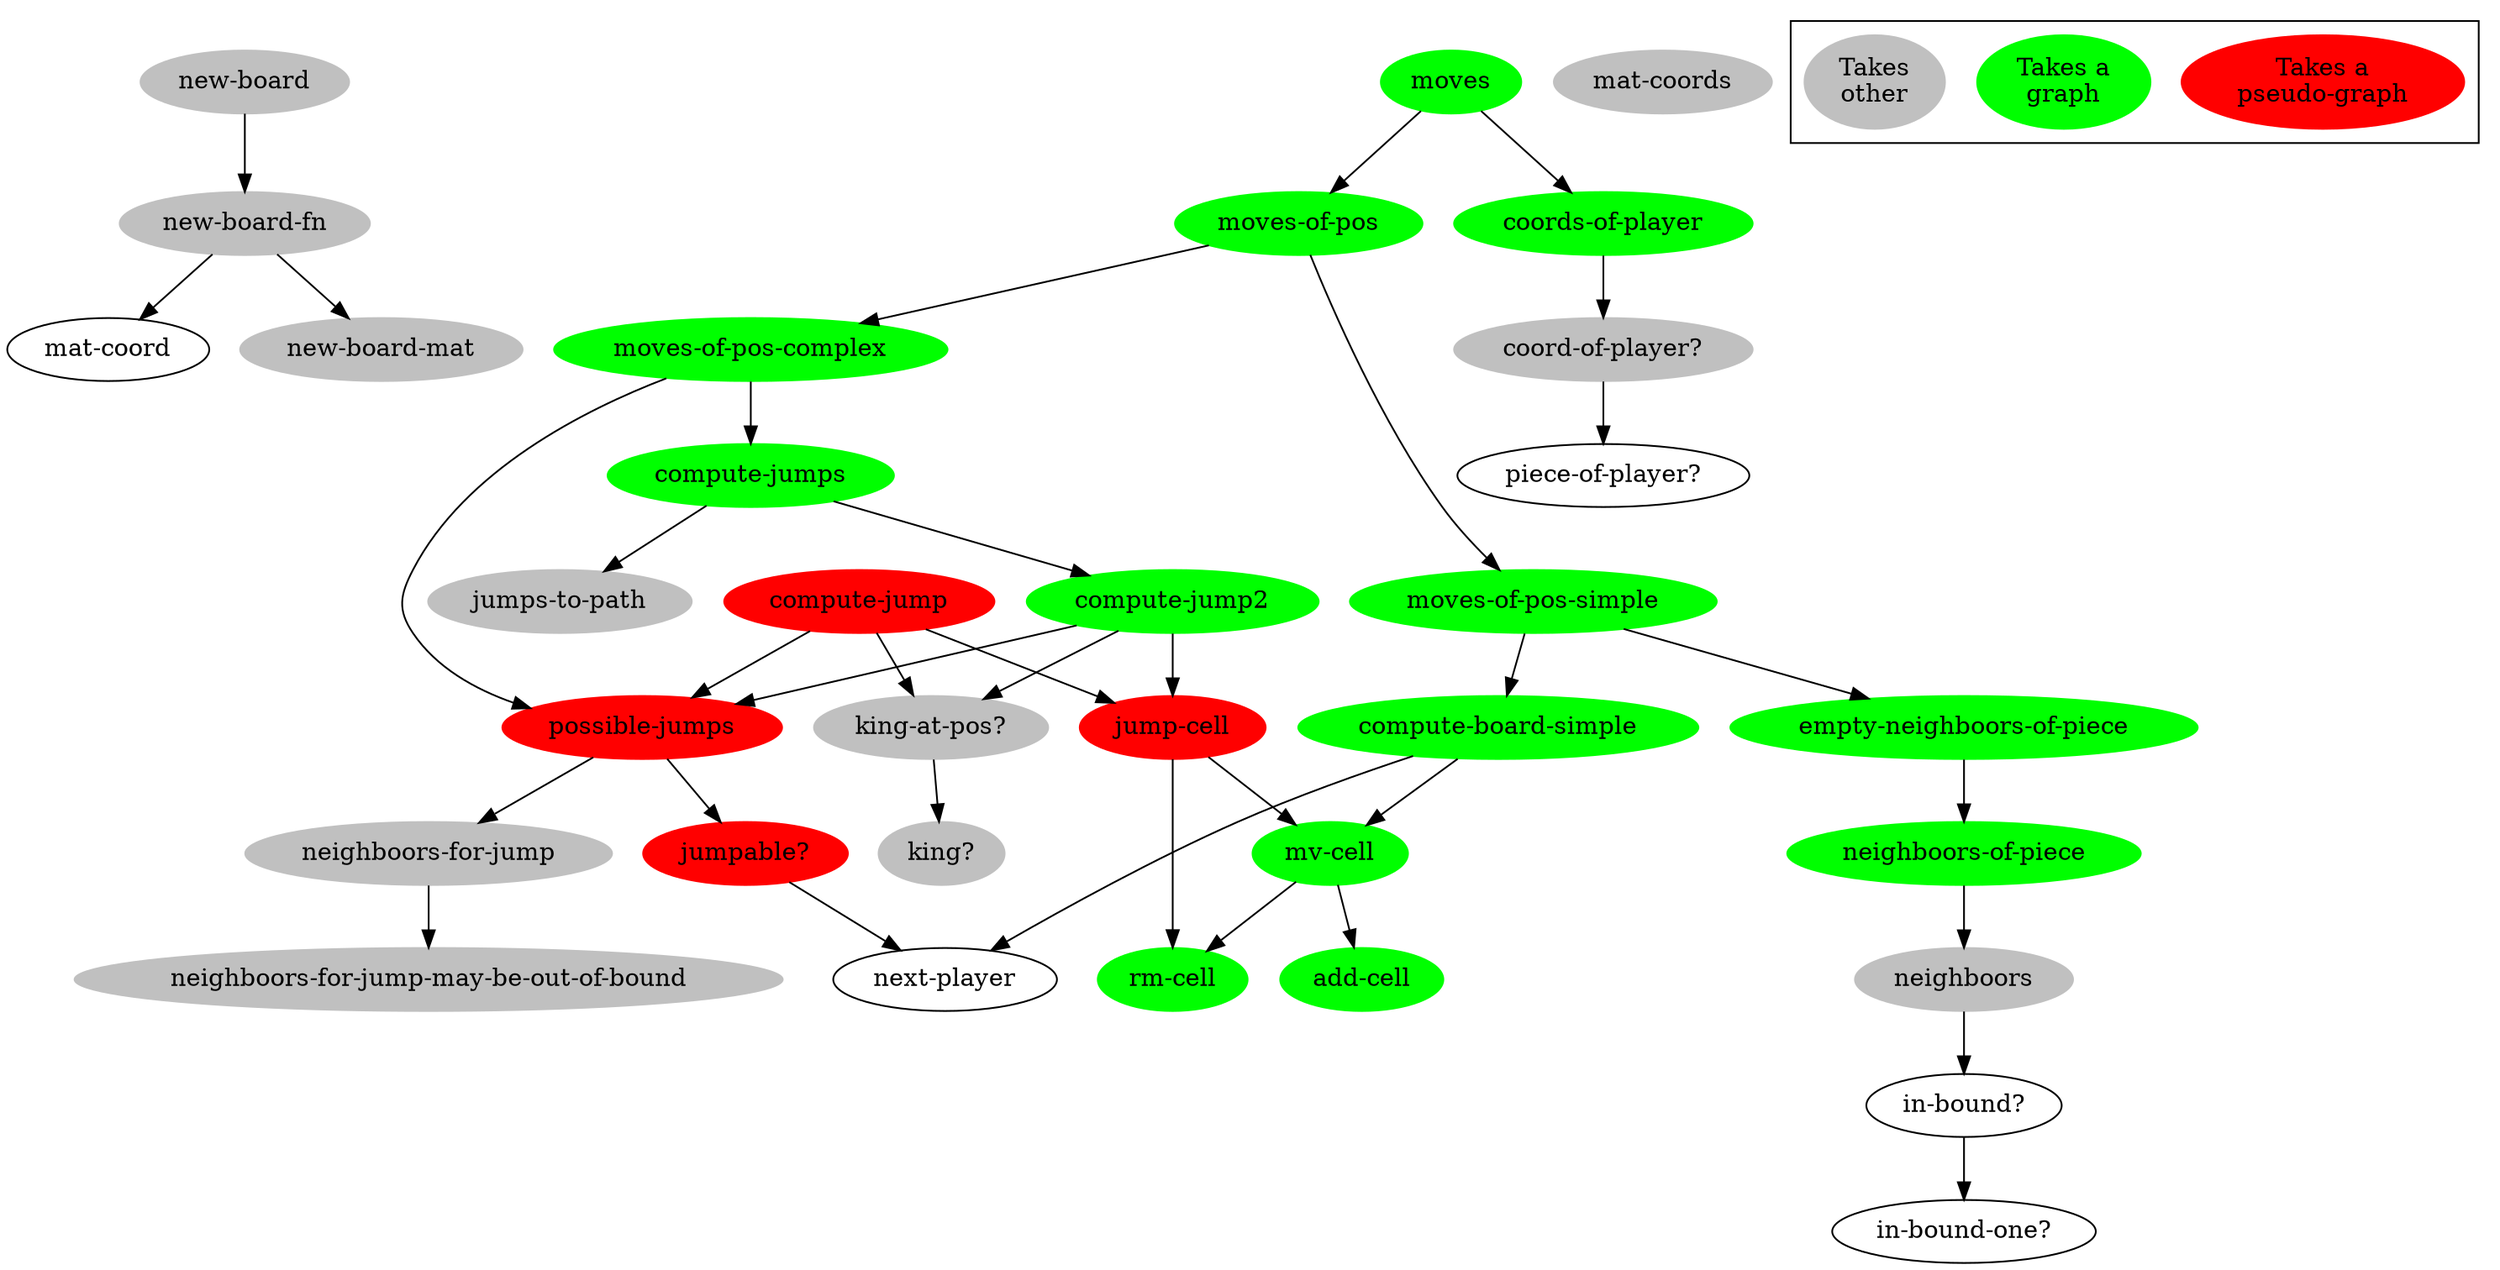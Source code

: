 digraph funtions {

/******************************************************************************
 *                         edges                                              *         
 ******************************************************************************/

        "new-board-fn" -> "mat-coord";
        "new-board-fn" -> "new-board-mat";
        
        "new-board" -> "new-board-fn";

        "in-bound?" -> "in-bound-one?";

        "neighboors" -> "in-bound?";

        "neighboors-of-piece" -> "neighboors";

        "empty-neighboors-of-piece" -> "neighboors-of-piece";

        "mv-cell" -> "rm-cell";
        "mv-cell" -> "add-cell";

        "compute-board-simple" -> "mv-cell";
        "compute-board-simple" -> "next-player";

        "moves-of-pos-simple" -> "compute-board-simple";
        "moves-of-pos-simple" ->  "empty-neighboors-of-piece";
        
        "neighboors-for-jump" -> "neighboors-for-jump-may-be-out-of-bound";

        "jumpable?" -> "next-player";

        "possible-jumps" -> "jumpable?";
        "possible-jumps" -> "neighboors-for-jump";

        "jump-cell" -> "rm-cell";
        "jump-cell" -> "mv-cell";

        "king-at-pos?" -> "king?";

        "compute-jump" -> "jump-cell";
        "compute-jump" -> "possible-jumps";
        "compute-jump" -> "king-at-pos?";

        "compute-jump2" -> "jump-cell";
        "compute-jump2" -> "possible-jumps";
        "compute-jump2" -> "king-at-pos?";

        "compute-jumps" -> "compute-jump2";
        "compute-jumps" -> "jumps-to-path";

        "moves-of-pos-complex" -> "compute-jumps";
        "moves-of-pos-complex" -> "possible-jumps";

        "moves-of-pos" -> "moves-of-pos-simple";
        "moves-of-pos" -> "moves-of-pos-complex";

        "coord-of-player?" -> "piece-of-player?";

        "coords-of-player" -> "coord-of-player?";

        "moves" -> "moves-of-pos";
        "moves" -> "coords-of-player";

/******************************************************************************
 *                         nodes                                              *         
 ******************************************************************************/

        "moves"[bgcolor=green color=green style=filled];
        "coords-of-player"[bgcolor=green color=green style=filled];
        "moves-of-pos"[bgcolor=green color=green style=filled];
        "moves-of-pos-complex"[bgcolor=green color=green style=filled];
        "moves-of-pos-simple"[bgcolor=green color=green style=filled];
        "compute-board-simple"[bgcolor=green color=green style=filled];
        "mv-cell"[bgcolor=green color=green style=filled];
        "add-cell"[bgcolor=green color=green style=filled];
        "rm-cell"[bgcolor=green color=green style=filled];
        "empty-neighboors-of-piece"[bgcolor=green color=green style=filled];
        "neighboors-of-piece"[bgcolor=green color=green style=filled];

        "compute-jump"[bgcolor=red color=red style=filled];

        "compute-jump2"[bgcolor=green color=green style=filled];

        "jump-cell"[bgcolor=red color=red style=filled];
        "possible-jumps"[bgcolor=red color=red style=filled];
        "jumpable?"[bgcolor=red color=red style=filled];

        "coord-of-player?"[bgcolor=grey color=grey style=filled];
        "jumps-to-path"[bgcolor=grey color=grey style=filled];
        "king-at-pos?"[bgcolor=grey color=grey style=filled];
        "king?"[bgcolor=grey color=grey style=filled];
        "neighboors-for-jump"[bgcolor=grey color=grey style=filled];
        "neighboors-for-jump-may-be-out-of-bound"[bgcolor=grey color=grey style=filled];
        "neighboors"[bgcolor=grey color=grey style=filled];
        "new-board"[bgcolor=grey color=grey style=filled];
        "new-board-fn"[bgcolor=grey color=grey style=filled];
        "new-board-mat"[bgcolor=grey color=grey style=filled];
        "mat-coords"[bgcolor=grey color=grey style=filled];


        "compute-jumps"[bgcolor=green color=green style=filled];

/******************************************************************************
 *                         legend                                             *         
 ******************************************************************************/

        "Takes a\npseudo-graph"[bgcolor=red color=red style=filled];
        "Takes a\ngraph"[bgcolor=green color=green style=filled];
//        "Takes\nother"[bgcolor="#94003f" color="#94003f" style=filled];
        "Takes\nother"[bgcolor=grey color=grey style=filled];

        subgraph "cluster-legend" {
                "Takes a\npseudo-graph";
                "Takes a\ngraph";
                "Takes\nother";
        }

}
